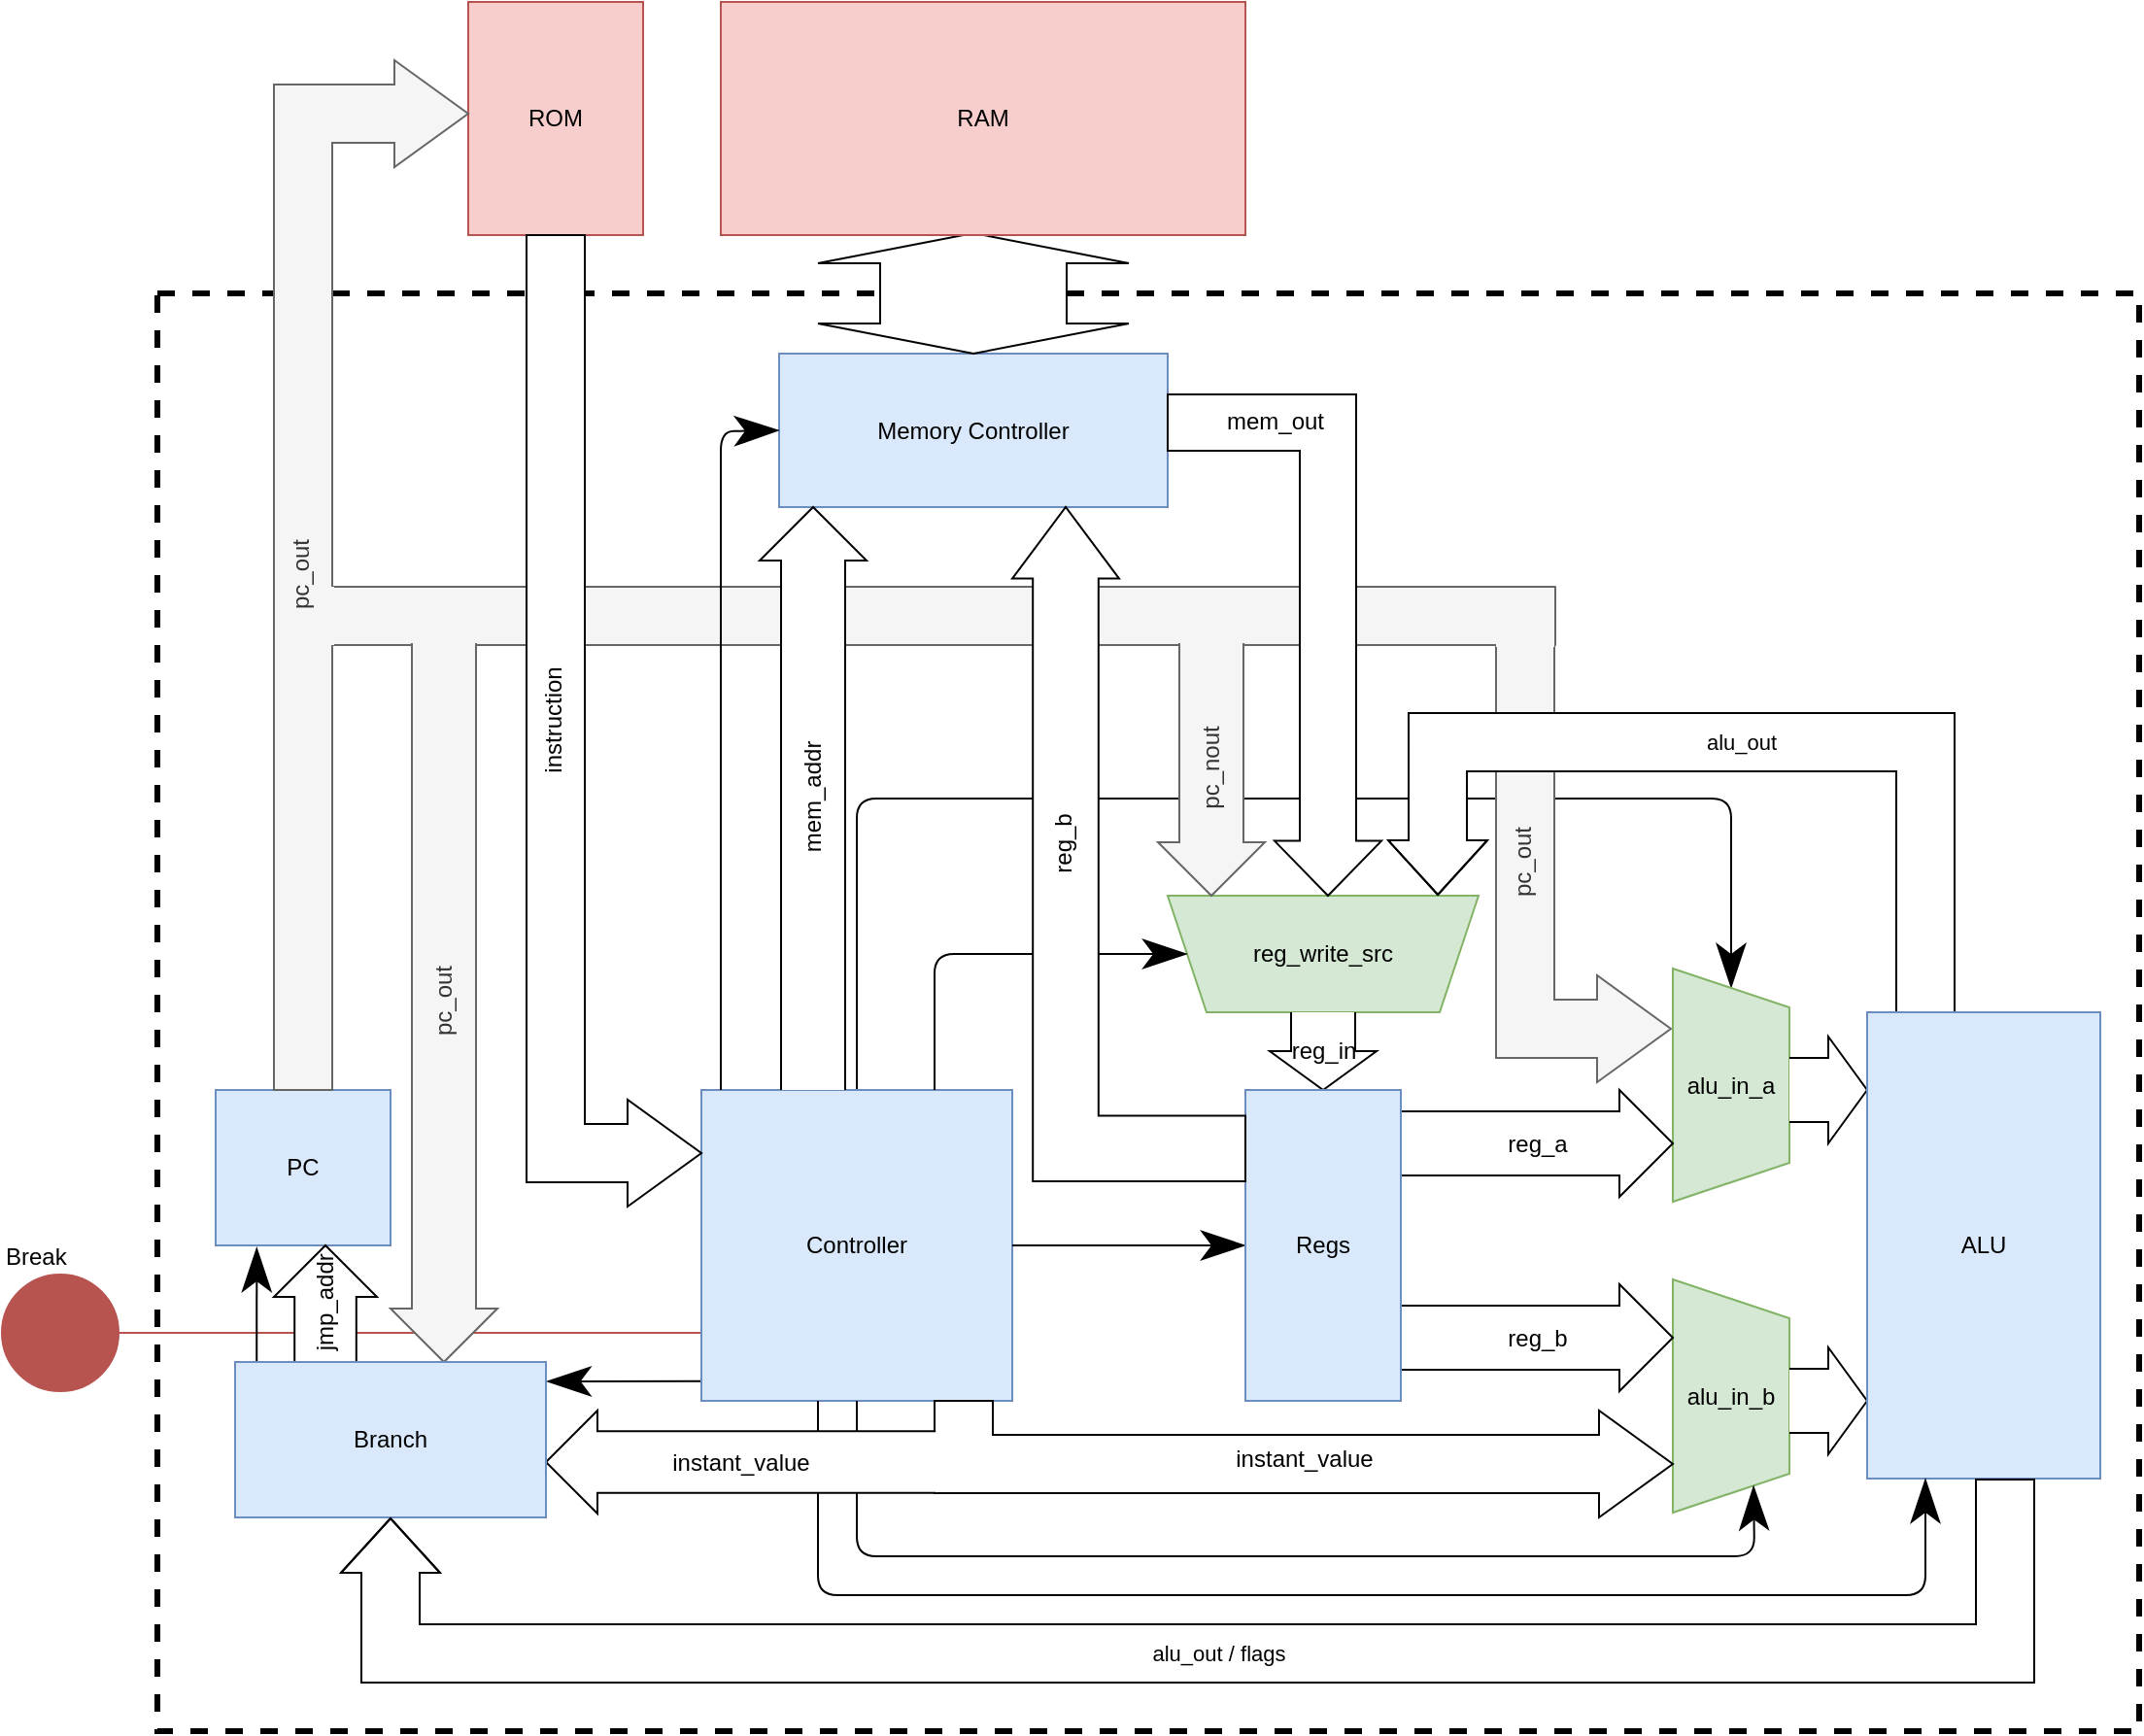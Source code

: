 <mxfile version="14.6.11"><diagram id="6Gdt70FpW0JUZACsof1p" name="Page-1"><mxGraphModel dx="2272" dy="1898" grid="1" gridSize="10" guides="1" tooltips="1" connect="1" arrows="1" fold="1" page="1" pageScale="1" pageWidth="850" pageHeight="1100" math="0" shadow="0"><root><mxCell id="0"/><mxCell id="1" parent="0"/><mxCell id="8JUNUZ2EcYld2uKIfSEO-65" value="Break" style="verticalLabelPosition=top;shadow=0;dashed=0;align=left;html=1;verticalAlign=bottom;shape=mxgraph.electrical.transmission.testPoint;fontSize=12;strokeWidth=1;fillColor=#f8cecc;strokeColor=#b85450;direction=north;labelPosition=center;" vertex="1" parent="1"><mxGeometry x="-40" y="535" width="360" height="60" as="geometry"/></mxCell><mxCell id="8JUNUZ2EcYld2uKIfSEO-64" value="" style="endArrow=classicThin;html=1;strokeWidth=1;endSize=20;entryX=0.235;entryY=0.875;entryDx=0;entryDy=0;exitX=0.009;exitY=0.937;exitDx=0;exitDy=0;entryPerimeter=0;exitPerimeter=0;" edge="1" parent="1"><mxGeometry width="100" relative="1" as="geometry"><mxPoint x="91.12" y="590.52" as="sourcePoint"/><mxPoint x="91.15" y="521" as="targetPoint"/></mxGeometry></mxCell><mxCell id="8JUNUZ2EcYld2uKIfSEO-63" value="" style="endArrow=classicThin;html=1;strokeWidth=1;endSize=20;entryX=1.002;entryY=0.125;entryDx=0;entryDy=0;exitX=0.009;exitY=0.937;exitDx=0;exitDy=0;entryPerimeter=0;exitPerimeter=0;" edge="1" parent="1" source="8JUNUZ2EcYld2uKIfSEO-5" target="8JUNUZ2EcYld2uKIfSEO-60"><mxGeometry width="100" relative="1" as="geometry"><mxPoint x="317.5" y="590" as="sourcePoint"/><mxPoint x="437.5" y="590" as="targetPoint"/></mxGeometry></mxCell><mxCell id="8JUNUZ2EcYld2uKIfSEO-57" value="" style="rounded=0;whiteSpace=wrap;html=1;fontSize=12;strokeWidth=3;dashed=1;perimeterSpacing=0;fillColor=none;" vertex="1" parent="1"><mxGeometry x="40" y="30" width="1020" height="740" as="geometry"/></mxCell><mxCell id="8JUNUZ2EcYld2uKIfSEO-40" value="" style="endArrow=classicThin;html=1;strokeWidth=1;endSize=20;exitX=0.5;exitY=0;exitDx=0;exitDy=0;entryX=0;entryY=0.5;entryDx=0;entryDy=0;" edge="1" parent="1" source="8JUNUZ2EcYld2uKIfSEO-5" target="8JUNUZ2EcYld2uKIfSEO-10"><mxGeometry width="100" relative="1" as="geometry"><mxPoint x="434" y="340" as="sourcePoint"/><mxPoint x="855.538" y="383.654" as="targetPoint"/><Array as="points"><mxPoint x="400" y="290"/><mxPoint x="850" y="290"/></Array></mxGeometry></mxCell><mxCell id="8JUNUZ2EcYld2uKIfSEO-39" value="pc_out" style="html=1;shadow=0;dashed=0;align=center;verticalAlign=top;shape=mxgraph.arrows2.bendArrow;dy=15;dx=38;notch=0;arrowHead=55;rounded=0;strokeWidth=1;horizontal=0;fillColor=#f5f5f5;strokeColor=#666666;fontColor=#333333;direction=west;flipH=1;" vertex="1" parent="1"><mxGeometry x="729" y="210" width="90" height="226" as="geometry"/></mxCell><mxCell id="8JUNUZ2EcYld2uKIfSEO-36" value="" style="endArrow=none;html=1;sourcePerimeterSpacing=2;targetPerimeterSpacing=4;strokeWidth=1;shape=flexArrow;width=30;fillColor=#f5f5f5;strokeColor=#666666;" edge="1" parent="1"><mxGeometry width="50" height="50" relative="1" as="geometry"><mxPoint x="126" y="196" as="sourcePoint"/><mxPoint x="760" y="196" as="targetPoint"/></mxGeometry></mxCell><mxCell id="8JUNUZ2EcYld2uKIfSEO-2" value="PC" style="rounded=0;whiteSpace=wrap;html=1;fillColor=#dae8fc;strokeColor=#6c8ebf;" vertex="1" parent="1"><mxGeometry x="70" y="440" width="90" height="80" as="geometry"/></mxCell><mxCell id="8JUNUZ2EcYld2uKIfSEO-3" value="ROM" style="rounded=0;whiteSpace=wrap;html=1;fillColor=#f8cecc;strokeColor=#b85450;" vertex="1" parent="1"><mxGeometry x="200" y="-120" width="90" height="120" as="geometry"/></mxCell><mxCell id="8JUNUZ2EcYld2uKIfSEO-5" value="Controller" style="rounded=0;whiteSpace=wrap;html=1;fillColor=#dae8fc;strokeColor=#6c8ebf;" vertex="1" parent="1"><mxGeometry x="320" y="440" width="160" height="160" as="geometry"/></mxCell><mxCell id="8JUNUZ2EcYld2uKIfSEO-8" value="" style="endArrow=classicThin;html=1;strokeWidth=1;endSize=20;entryX=0;entryY=0.5;entryDx=0;entryDy=0;exitX=1;exitY=0.5;exitDx=0;exitDy=0;" edge="1" parent="1" source="8JUNUZ2EcYld2uKIfSEO-5" target="8JUNUZ2EcYld2uKIfSEO-7"><mxGeometry width="100" relative="1" as="geometry"><mxPoint x="480" y="519.5" as="sourcePoint"/><mxPoint x="580" y="519.5" as="targetPoint"/></mxGeometry></mxCell><mxCell id="8JUNUZ2EcYld2uKIfSEO-10" value="alu_in_a" style="shape=trapezoid;perimeter=trapezoidPerimeter;whiteSpace=wrap;html=1;fixedSize=1;rotation=90;horizontal=0;fillColor=#d5e8d4;strokeColor=#82b366;" vertex="1" parent="1"><mxGeometry x="790" y="407.5" width="120" height="60" as="geometry"/></mxCell><mxCell id="8JUNUZ2EcYld2uKIfSEO-11" value="alu_in_b" style="shape=trapezoid;perimeter=trapezoidPerimeter;whiteSpace=wrap;html=1;fixedSize=1;rotation=90;horizontal=0;fillColor=#d5e8d4;strokeColor=#82b366;" vertex="1" parent="1"><mxGeometry x="790" y="567.5" width="120" height="60" as="geometry"/></mxCell><mxCell id="8JUNUZ2EcYld2uKIfSEO-14" value="" style="verticalLabelPosition=bottom;shadow=0;dashed=0;align=center;html=1;verticalAlign=top;shape=mxgraph.electrical.transmission.straightBus;direction=north;flipV=1;" vertex="1" parent="1"><mxGeometry x="880" y="412.5" width="40" height="55" as="geometry"/></mxCell><mxCell id="8JUNUZ2EcYld2uKIfSEO-15" value="" style="verticalLabelPosition=bottom;shadow=0;dashed=0;align=center;html=1;verticalAlign=top;shape=mxgraph.electrical.transmission.straightBus;direction=north;flipV=1;" vertex="1" parent="1"><mxGeometry x="880" y="572.5" width="40" height="55" as="geometry"/></mxCell><mxCell id="8JUNUZ2EcYld2uKIfSEO-16" value="instant_value" style="html=1;shadow=0;dashed=0;align=center;verticalAlign=middle;shape=mxgraph.arrows2.bendArrow;dy=15;dx=38;notch=0;arrowHead=55;rounded=0;strokeWidth=1;flipH=1;direction=west;" vertex="1" parent="1"><mxGeometry x="440" y="600" width="380" height="60" as="geometry"/></mxCell><mxCell id="8JUNUZ2EcYld2uKIfSEO-17" value="reg_b" style="verticalLabelPosition=middle;shadow=0;dashed=0;align=center;html=1;verticalAlign=middle;shape=mxgraph.electrical.transmission.straightBus;direction=north;flipV=1;labelPosition=center;" vertex="1" parent="1"><mxGeometry x="680" y="540" width="140" height="55" as="geometry"/></mxCell><mxCell id="8JUNUZ2EcYld2uKIfSEO-18" value="" style="endArrow=classicThin;html=1;strokeWidth=1;endSize=20;exitX=0.5;exitY=1;exitDx=0;exitDy=0;entryX=1;entryY=0.25;entryDx=0;entryDy=0;" edge="1" parent="1" source="8JUNUZ2EcYld2uKIfSEO-5" target="8JUNUZ2EcYld2uKIfSEO-11"><mxGeometry width="100" relative="1" as="geometry"><mxPoint x="425" y="710" as="sourcePoint"/><mxPoint x="820" y="720" as="targetPoint"/><Array as="points"><mxPoint x="400" y="680"/><mxPoint x="862" y="680"/></Array></mxGeometry></mxCell><mxCell id="8JUNUZ2EcYld2uKIfSEO-19" value="reg_a" style="verticalLabelPosition=middle;shadow=0;dashed=0;align=center;html=1;verticalAlign=middle;shape=mxgraph.electrical.transmission.straightBus;direction=north;flipV=1;labelPosition=center;" vertex="1" parent="1"><mxGeometry x="680" y="440" width="140" height="55" as="geometry"/></mxCell><mxCell id="8JUNUZ2EcYld2uKIfSEO-20" value="reg_write_src" style="shape=trapezoid;perimeter=trapezoidPerimeter;whiteSpace=wrap;html=1;fixedSize=1;rotation=90;direction=south;horizontal=0;fillColor=#d5e8d4;strokeColor=#82b366;" vertex="1" parent="1"><mxGeometry x="610" y="290" width="60" height="160" as="geometry"/></mxCell><mxCell id="8JUNUZ2EcYld2uKIfSEO-21" value="reg_in" style="verticalLabelPosition=middle;shadow=0;dashed=0;align=center;html=1;verticalAlign=middle;shape=mxgraph.electrical.transmission.straightBus;direction=west;flipV=1;labelPosition=center;" vertex="1" parent="1"><mxGeometry x="612.5" y="400" width="55" height="40" as="geometry"/></mxCell><mxCell id="8JUNUZ2EcYld2uKIfSEO-22" value="" style="endArrow=classicThin;html=1;strokeWidth=1;endSize=20;exitX=0.75;exitY=0;exitDx=0;exitDy=0;entryX=1;entryY=0.5;entryDx=0;entryDy=0;" edge="1" parent="1" source="8JUNUZ2EcYld2uKIfSEO-5" target="8JUNUZ2EcYld2uKIfSEO-20"><mxGeometry width="100" relative="1" as="geometry"><mxPoint x="470" y="270" as="sourcePoint"/><mxPoint x="570" y="270" as="targetPoint"/><Array as="points"><mxPoint x="440" y="370"/></Array></mxGeometry></mxCell><mxCell id="8JUNUZ2EcYld2uKIfSEO-32" value="instruction" style="html=1;shadow=0;dashed=0;align=center;verticalAlign=top;shape=mxgraph.arrows2.bendArrow;dy=15;dx=38;notch=0;arrowHead=55;rounded=0;strokeWidth=1;flipH=1;direction=west;labelPosition=center;verticalLabelPosition=middle;horizontal=0;" vertex="1" parent="1"><mxGeometry x="230" width="90" height="500" as="geometry"/></mxCell><mxCell id="8JUNUZ2EcYld2uKIfSEO-35" value="pc_out" style="html=1;shadow=0;dashed=0;align=center;verticalAlign=top;shape=mxgraph.arrows2.bendArrow;dy=15;dx=38;notch=0;arrowHead=55;rounded=0;strokeWidth=1;horizontal=0;fillColor=#f5f5f5;strokeColor=#666666;fontColor=#333333;" vertex="1" parent="1"><mxGeometry x="100" y="-90" width="100" height="530" as="geometry"/></mxCell><mxCell id="8JUNUZ2EcYld2uKIfSEO-37" value="pc_nout" style="verticalLabelPosition=middle;shadow=0;dashed=0;align=center;html=1;verticalAlign=middle;shape=mxgraph.electrical.transmission.straightBus;direction=west;flipV=1;labelPosition=center;fillColor=#f5f5f5;strokeColor=#666666;fontColor=#333333;horizontal=0;" vertex="1" parent="1"><mxGeometry x="555" y="210" width="55" height="130" as="geometry"/></mxCell><mxCell id="8JUNUZ2EcYld2uKIfSEO-30" value="alu_out" style="endArrow=block;html=1;shape=flexArrow;startArrow=none;startFill=0;width=30;endSize=8.996;rounded=0;entryX=0.131;entryY=1;entryDx=0;entryDy=0;entryPerimeter=0;fillColor=#ffffff;endWidth=20;" edge="1" parent="1" target="8JUNUZ2EcYld2uKIfSEO-20"><mxGeometry width="50" height="50" relative="1" as="geometry"><mxPoint x="950" y="401" as="sourcePoint"/><mxPoint x="680" y="342" as="targetPoint"/><Array as="points"><mxPoint x="950" y="261"/><mxPoint x="699" y="261"/></Array></mxGeometry></mxCell><mxCell id="8JUNUZ2EcYld2uKIfSEO-9" value="ALU" style="rounded=0;whiteSpace=wrap;html=1;fillColor=#dae8fc;strokeColor=#6c8ebf;" vertex="1" parent="1"><mxGeometry x="920" y="400" width="120" height="240" as="geometry"/></mxCell><mxCell id="8JUNUZ2EcYld2uKIfSEO-41" value="" style="rounded=0;whiteSpace=wrap;html=1;fillColor=#f5f5f5;fontColor=#333333;strokeColor=none;" vertex="1" parent="1"><mxGeometry x="729" y="202" width="30" height="10" as="geometry"/></mxCell><mxCell id="8JUNUZ2EcYld2uKIfSEO-42" value="" style="rounded=0;whiteSpace=wrap;html=1;fillColor=#f5f5f5;fontColor=#333333;strokeColor=none;rotation=90;" vertex="1" parent="1"><mxGeometry x="111" y="191" width="30" height="10" as="geometry"/></mxCell><mxCell id="8JUNUZ2EcYld2uKIfSEO-45" value="Memory Controller" style="rounded=0;whiteSpace=wrap;html=1;fillColor=#dae8fc;strokeColor=#6c8ebf;" vertex="1" parent="1"><mxGeometry x="360" y="61" width="200" height="79" as="geometry"/></mxCell><mxCell id="8JUNUZ2EcYld2uKIfSEO-47" value="mem_addr" style="verticalLabelPosition=middle;shadow=0;dashed=0;align=center;html=1;verticalAlign=middle;shape=mxgraph.electrical.transmission.straightBus;direction=west;flipV=0;labelPosition=center;horizontal=0;" vertex="1" parent="1"><mxGeometry x="350" y="140" width="55" height="300" as="geometry"/></mxCell><mxCell id="8JUNUZ2EcYld2uKIfSEO-49" value="" style="endArrow=classicThin;html=1;strokeWidth=1;endSize=20;exitX=0.75;exitY=0;exitDx=0;exitDy=0;entryX=0;entryY=0.5;entryDx=0;entryDy=0;" edge="1" parent="1" target="8JUNUZ2EcYld2uKIfSEO-45"><mxGeometry width="100" relative="1" as="geometry"><mxPoint x="330" y="440" as="sourcePoint"/><mxPoint x="460" y="370" as="targetPoint"/><Array as="points"><mxPoint x="330" y="101"/></Array></mxGeometry></mxCell><mxCell id="8JUNUZ2EcYld2uKIfSEO-7" value="Regs" style="rounded=0;whiteSpace=wrap;html=1;fillColor=#dae8fc;strokeColor=#6c8ebf;" vertex="1" parent="1"><mxGeometry x="600" y="440" width="80" height="160" as="geometry"/></mxCell><mxCell id="8JUNUZ2EcYld2uKIfSEO-52" value="reg_b" style="html=1;shadow=0;dashed=0;align=center;verticalAlign=top;shape=mxgraph.arrows2.bendArrow;dy=16.9;dx=36.8;notch=0;arrowHead=55;rounded=0;strokeWidth=1;direction=north;horizontal=0;labelPosition=center;verticalLabelPosition=middle;fontSize=12;spacing=14;" vertex="1" parent="1"><mxGeometry x="480" y="140" width="120" height="347" as="geometry"/></mxCell><mxCell id="8JUNUZ2EcYld2uKIfSEO-53" value="mem_out" style="html=1;shadow=0;dashed=0;align=center;verticalAlign=top;shape=mxgraph.arrows2.bendArrow;dy=14.5;dx=28.2;notch=0;arrowHead=55;rounded=0;strokeWidth=1;fontSize=12;direction=south;labelPosition=center;verticalLabelPosition=middle;" vertex="1" parent="1"><mxGeometry x="560" y="82" width="110" height="258" as="geometry"/></mxCell><mxCell id="8JUNUZ2EcYld2uKIfSEO-55" value="" style="verticalLabelPosition=bottom;shadow=0;dashed=0;align=center;html=1;verticalAlign=top;shape=mxgraph.electrical.transmission.straightBus;fontSize=12;strokeWidth=1;" vertex="1" parent="1"><mxGeometry x="380" y="30" width="160" height="31" as="geometry"/></mxCell><mxCell id="8JUNUZ2EcYld2uKIfSEO-56" value="" style="verticalLabelPosition=bottom;shadow=0;dashed=0;align=center;html=1;verticalAlign=top;shape=mxgraph.electrical.transmission.straightBus;fontSize=12;strokeWidth=1;flipV=1;" vertex="1" parent="1"><mxGeometry x="380" y="-1" width="160" height="31" as="geometry"/></mxCell><mxCell id="8JUNUZ2EcYld2uKIfSEO-54" value="RAM" style="rounded=0;whiteSpace=wrap;html=1;fillColor=#f8cecc;strokeColor=#b85450;" vertex="1" parent="1"><mxGeometry x="330" y="-120" width="270" height="120" as="geometry"/></mxCell><mxCell id="8JUNUZ2EcYld2uKIfSEO-58" value="" style="endArrow=classicThin;html=1;strokeWidth=1;endSize=20;exitX=0.5;exitY=1;exitDx=0;exitDy=0;entryX=0.25;entryY=1;entryDx=0;entryDy=0;" edge="1" parent="1" target="8JUNUZ2EcYld2uKIfSEO-9"><mxGeometry width="100" relative="1" as="geometry"><mxPoint x="380" y="600" as="sourcePoint"/><mxPoint x="841.538" y="643.654" as="targetPoint"/><Array as="points"><mxPoint x="380" y="700"/><mxPoint x="950" y="700"/></Array></mxGeometry></mxCell><mxCell id="8JUNUZ2EcYld2uKIfSEO-61" value="instant_value" style="verticalLabelPosition=middle;shadow=0;dashed=0;align=center;html=1;verticalAlign=middle;shape=mxgraph.electrical.transmission.straightBus;fontSize=12;strokeWidth=1;direction=south;labelPosition=center;" vertex="1" parent="1"><mxGeometry x="240" y="605" width="200.6" height="53" as="geometry"/></mxCell><mxCell id="8JUNUZ2EcYld2uKIfSEO-62" value="pc_out" style="verticalLabelPosition=middle;shadow=0;dashed=0;align=center;html=1;verticalAlign=middle;shape=mxgraph.electrical.transmission.straightBus;direction=west;flipV=1;labelPosition=center;fillColor=#f5f5f5;strokeColor=#666666;fontColor=#333333;horizontal=0;" vertex="1" parent="1"><mxGeometry x="160" y="210" width="55" height="370" as="geometry"/></mxCell><mxCell id="8JUNUZ2EcYld2uKIfSEO-66" value="jmp_addr" style="verticalLabelPosition=middle;shadow=0;dashed=0;align=center;html=1;verticalAlign=middle;shape=mxgraph.electrical.transmission.straightBus;fontSize=12;strokeWidth=1;direction=west;labelPosition=center;horizontal=0;" vertex="1" parent="1"><mxGeometry x="100" y="520" width="53" height="60.3" as="geometry"/></mxCell><mxCell id="8JUNUZ2EcYld2uKIfSEO-60" value="Branch" style="rounded=0;whiteSpace=wrap;html=1;fillColor=#dae8fc;strokeColor=#6c8ebf;" vertex="1" parent="1"><mxGeometry x="80" y="580" width="160" height="80" as="geometry"/></mxCell><mxCell id="8JUNUZ2EcYld2uKIfSEO-67" value="alu_out / flags" style="endArrow=block;html=1;shape=flexArrow;startArrow=none;startFill=0;width=30;endSize=8.996;rounded=0;entryX=0.5;entryY=1;entryDx=0;entryDy=0;fillColor=#ffffff;endWidth=20;" edge="1" parent="1" target="8JUNUZ2EcYld2uKIfSEO-60"><mxGeometry width="50" height="50" relative="1" as="geometry"><mxPoint x="991.0" y="640" as="sourcePoint"/><mxPoint x="740.04" y="579" as="targetPoint"/><Array as="points"><mxPoint x="991" y="730"/><mxPoint x="160" y="730"/></Array></mxGeometry></mxCell></root></mxGraphModel></diagram></mxfile>